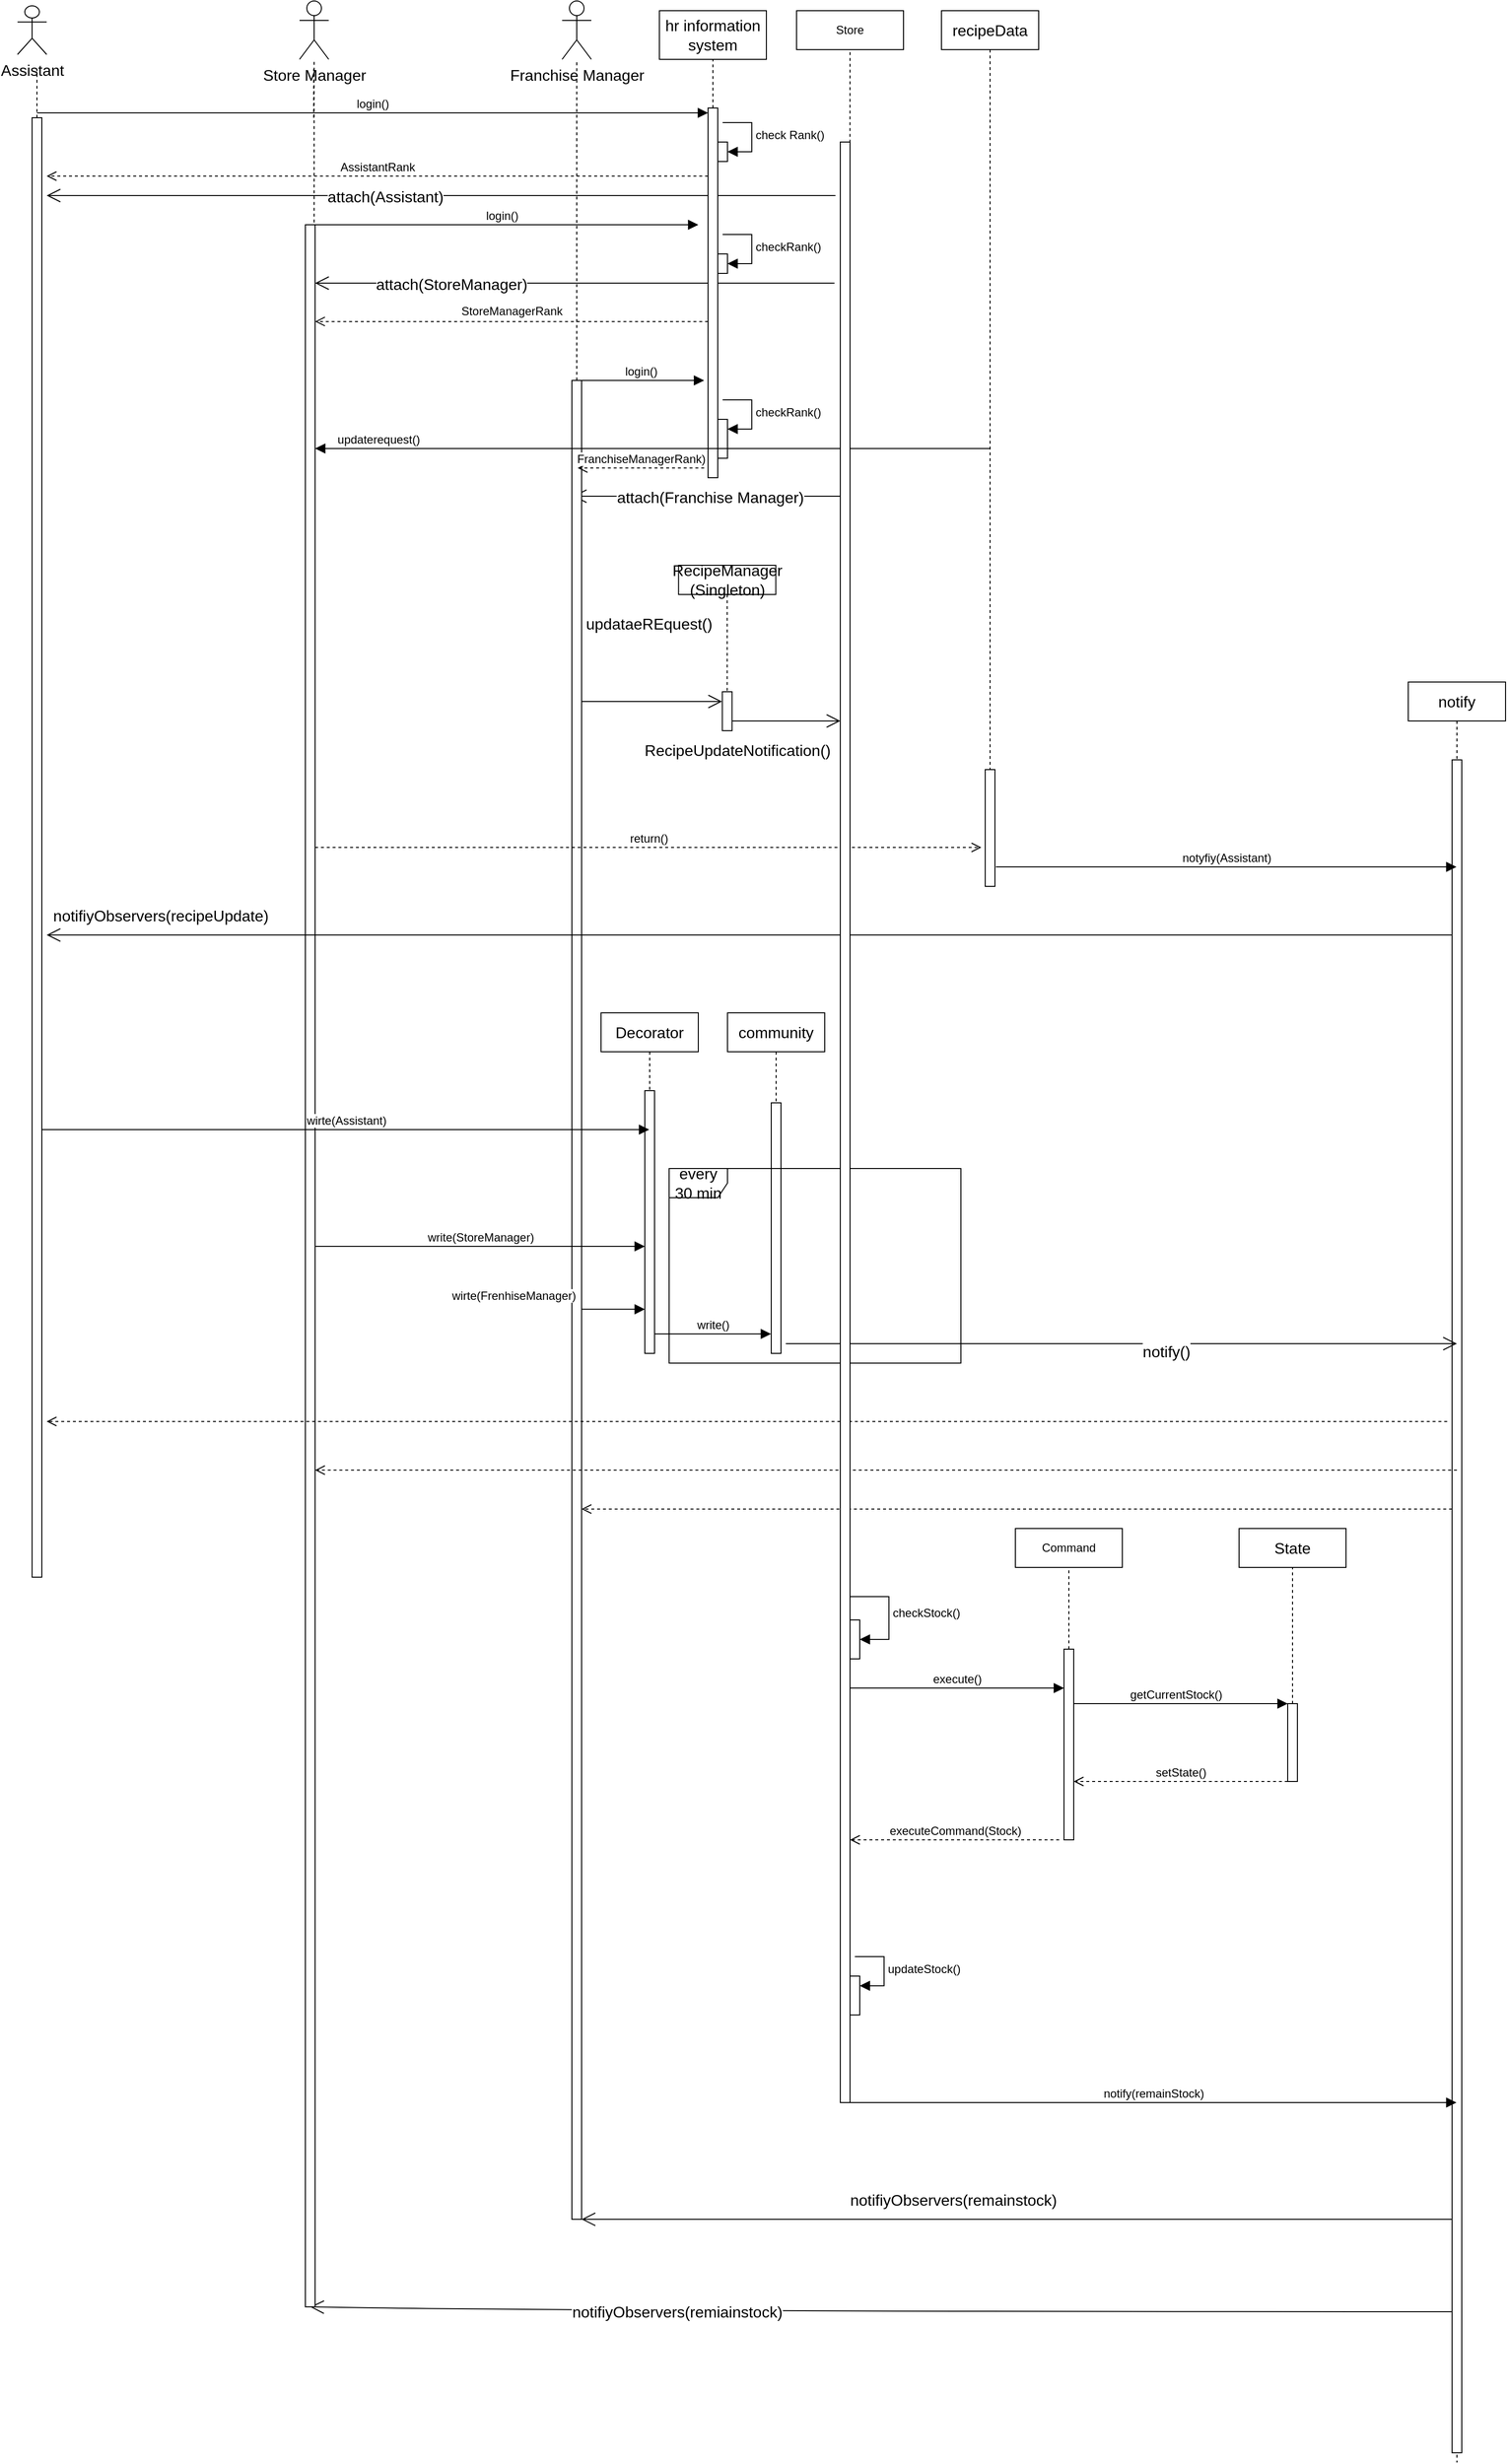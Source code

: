<mxfile version="22.1.7" type="github">
  <diagram name="Page-1" id="2YBvvXClWsGukQMizWep">
    <mxGraphModel dx="2950" dy="1232" grid="1" gridSize="10" guides="1" tooltips="1" connect="1" arrows="1" fold="1" page="1" pageScale="1" pageWidth="850" pageHeight="1100" math="0" shadow="0">
      <root>
        <mxCell id="0" />
        <mxCell id="1" parent="0" />
        <mxCell id="p7WoEbJchlRS9h8bYFal-6" value="" style="endArrow=none;dashed=1;html=1;rounded=0;fontSize=12;startSize=8;endSize=8;curved=1;entryX=0.5;entryY=1;entryDx=0;entryDy=0;" parent="1" edge="1" source="8JMWmsobs42TtY2pyzW2-10">
          <mxGeometry width="50" height="50" relative="1" as="geometry">
            <mxPoint x="-760" y="1330" as="sourcePoint" />
            <mxPoint x="-760" y="110" as="targetPoint" />
          </mxGeometry>
        </mxCell>
        <mxCell id="p7WoEbJchlRS9h8bYFal-7" value="" style="endArrow=none;dashed=1;html=1;rounded=0;fontSize=12;startSize=8;endSize=8;curved=1;entryX=0.5;entryY=1;entryDx=0;entryDy=0;" parent="1" edge="1">
          <mxGeometry width="50" height="50" relative="1" as="geometry">
            <mxPoint x="-475.5" y="160" as="sourcePoint" />
            <mxPoint x="-475.5" y="110" as="targetPoint" />
          </mxGeometry>
        </mxCell>
        <mxCell id="p7WoEbJchlRS9h8bYFal-17" value="" style="endArrow=none;dashed=1;html=1;rounded=0;fontSize=12;startSize=8;endSize=8;curved=1;" parent="1" target="p7WoEbJchlRS9h8bYFal-27" edge="1">
          <mxGeometry width="50" height="50" relative="1" as="geometry">
            <mxPoint x="-475" y="1341.6" as="sourcePoint" />
            <mxPoint x="-475" y="280" as="targetPoint" />
          </mxGeometry>
        </mxCell>
        <mxCell id="p7WoEbJchlRS9h8bYFal-18" value="Assistant" style="shape=umlActor;verticalLabelPosition=bottom;verticalAlign=top;html=1;fontSize=16;" parent="1" vertex="1">
          <mxGeometry x="-780" y="45" width="30" height="50" as="geometry" />
        </mxCell>
        <mxCell id="p7WoEbJchlRS9h8bYFal-27" value="Store Manager" style="shape=umlActor;verticalLabelPosition=bottom;verticalAlign=top;html=1;fontSize=16;" parent="1" vertex="1">
          <mxGeometry x="-490" y="40" width="30" height="60" as="geometry" />
        </mxCell>
        <mxCell id="p7WoEbJchlRS9h8bYFal-36" value="Franchise Manager" style="shape=umlActor;verticalLabelPosition=bottom;verticalAlign=top;html=1;fontSize=16;" parent="1" vertex="1">
          <mxGeometry x="-220" y="40" width="30" height="60" as="geometry" />
        </mxCell>
        <mxCell id="gc6M7kXXbNBJsoaqooto-32" value="" style="endArrow=none;dashed=1;html=1;rounded=0;fontSize=12;startSize=8;endSize=8;curved=1;" parent="1" source="4-8IhBOuxSo1LfB9Gyf2-16" target="p7WoEbJchlRS9h8bYFal-36" edge="1">
          <mxGeometry width="50" height="50" relative="1" as="geometry">
            <mxPoint x="-207.5" y="1320" as="sourcePoint" />
            <mxPoint x="-202.5" y="810" as="targetPoint" />
          </mxGeometry>
        </mxCell>
        <mxCell id="WMcf0pYSPStvVH_ctqiE-1" value="Store" style="html=1;whiteSpace=wrap;" parent="1" vertex="1">
          <mxGeometry x="21" y="50" width="110" height="40" as="geometry" />
        </mxCell>
        <mxCell id="WMcf0pYSPStvVH_ctqiE-8" value="" style="endArrow=none;dashed=1;html=1;rounded=0;entryX=0.5;entryY=1;entryDx=0;entryDy=0;" parent="1" edge="1" target="WMcf0pYSPStvVH_ctqiE-1">
          <mxGeometry width="50" height="50" relative="1" as="geometry">
            <mxPoint x="74.91" y="1379.6" as="sourcePoint" />
            <mxPoint x="74.5" y="320" as="targetPoint" />
          </mxGeometry>
        </mxCell>
        <mxCell id="4-8IhBOuxSo1LfB9Gyf2-3" value="" style="endArrow=open;endFill=1;endSize=12;html=1;rounded=0;fontSize=12;curved=1;" parent="1" edge="1">
          <mxGeometry width="160" relative="1" as="geometry">
            <mxPoint x="60" y="330" as="sourcePoint" />
            <mxPoint x="-474.0" y="330" as="targetPoint" />
          </mxGeometry>
        </mxCell>
        <mxCell id="4-8IhBOuxSo1LfB9Gyf2-4" value="attach(StoreManager)" style="edgeLabel;html=1;align=center;verticalAlign=middle;resizable=0;points=[];fontSize=16;" parent="4-8IhBOuxSo1LfB9Gyf2-3" vertex="1" connectable="0">
          <mxGeometry x="0.226" y="1" relative="1" as="geometry">
            <mxPoint x="-67" as="offset" />
          </mxGeometry>
        </mxCell>
        <mxCell id="4-8IhBOuxSo1LfB9Gyf2-5" value="" style="endArrow=open;endFill=1;endSize=12;html=1;rounded=0;fontSize=12;curved=1;entryX=1;entryY=1;entryDx=0;entryDy=-5;entryPerimeter=0;" parent="1" edge="1" source="8JMWmsobs42TtY2pyzW2-98">
          <mxGeometry width="160" relative="1" as="geometry">
            <mxPoint x="71" y="2415" as="sourcePoint" />
            <mxPoint x="-479" y="2410" as="targetPoint" />
            <Array as="points">
              <mxPoint x="-199" y="2415" />
            </Array>
          </mxGeometry>
        </mxCell>
        <mxCell id="4-8IhBOuxSo1LfB9Gyf2-6" value="notifiyObservers(remiainstock)" style="edgeLabel;html=1;align=center;verticalAlign=middle;resizable=0;points=[];fontSize=16;" parent="4-8IhBOuxSo1LfB9Gyf2-5" vertex="1" connectable="0">
          <mxGeometry x="0.226" y="1" relative="1" as="geometry">
            <mxPoint x="-79" y="-1" as="offset" />
          </mxGeometry>
        </mxCell>
        <mxCell id="4-8IhBOuxSo1LfB9Gyf2-8" value="" style="endArrow=open;endFill=1;endSize=12;html=1;rounded=0;fontSize=12;curved=1;" parent="1" edge="1">
          <mxGeometry width="160" relative="1" as="geometry">
            <mxPoint x="66" y="549" as="sourcePoint" />
            <mxPoint x="-209" y="549" as="targetPoint" />
          </mxGeometry>
        </mxCell>
        <mxCell id="4-8IhBOuxSo1LfB9Gyf2-9" value="attach(Franchise Manager)" style="edgeLabel;html=1;align=center;verticalAlign=middle;resizable=0;points=[];fontSize=16;" parent="4-8IhBOuxSo1LfB9Gyf2-8" vertex="1" connectable="0">
          <mxGeometry x="0.226" y="1" relative="1" as="geometry">
            <mxPoint x="34" as="offset" />
          </mxGeometry>
        </mxCell>
        <mxCell id="4-8IhBOuxSo1LfB9Gyf2-12" value="" style="endArrow=open;endFill=1;endSize=12;html=1;rounded=0;fontSize=12;curved=1;" parent="1" edge="1" source="8JMWmsobs42TtY2pyzW2-98">
          <mxGeometry width="160" relative="1" as="geometry">
            <mxPoint x="70" y="2320" as="sourcePoint" />
            <mxPoint x="-200" y="2320" as="targetPoint" />
          </mxGeometry>
        </mxCell>
        <mxCell id="4-8IhBOuxSo1LfB9Gyf2-13" value="notifiyObservers(remainstock)" style="edgeLabel;html=1;align=center;verticalAlign=middle;resizable=0;points=[];fontSize=16;" parent="4-8IhBOuxSo1LfB9Gyf2-12" vertex="1" connectable="0">
          <mxGeometry x="0.226" y="1" relative="1" as="geometry">
            <mxPoint x="34" y="-21" as="offset" />
          </mxGeometry>
        </mxCell>
        <mxCell id="4-8IhBOuxSo1LfB9Gyf2-15" value="" style="html=1;points=[[0,0,0,0,5],[0,1,0,0,-5],[1,0,0,0,5],[1,1,0,0,-5]];perimeter=orthogonalPerimeter;outlineConnect=0;targetShapes=umlLifeline;portConstraint=eastwest;newEdgeStyle={&quot;curved&quot;:0,&quot;rounded&quot;:0};fontSize=16;" parent="1" vertex="1">
          <mxGeometry x="-484" y="270" width="10" height="2140" as="geometry" />
        </mxCell>
        <mxCell id="4-8IhBOuxSo1LfB9Gyf2-17" value="" style="endArrow=none;dashed=1;html=1;rounded=0;fontSize=12;startSize=8;endSize=8;curved=1;" parent="1" edge="1">
          <mxGeometry width="50" height="50" relative="1" as="geometry">
            <mxPoint x="-201.5" y="1760" as="sourcePoint" />
            <mxPoint x="-201.5" y="1650" as="targetPoint" />
          </mxGeometry>
        </mxCell>
        <mxCell id="4-8IhBOuxSo1LfB9Gyf2-16" value="" style="html=1;points=[[0,0,0,0,5],[0,1,0,0,-5],[1,0,0,0,5],[1,1,0,0,-5]];perimeter=orthogonalPerimeter;outlineConnect=0;targetShapes=umlLifeline;portConstraint=eastwest;newEdgeStyle={&quot;curved&quot;:0,&quot;rounded&quot;:0};fontSize=16;" parent="1" vertex="1">
          <mxGeometry x="-210" y="430" width="10" height="1890" as="geometry" />
        </mxCell>
        <mxCell id="4-8IhBOuxSo1LfB9Gyf2-26" value="" style="html=1;points=[[0,0,0,0,5],[0,1,0,0,-5],[1,0,0,0,5],[1,1,0,0,-5]];perimeter=orthogonalPerimeter;outlineConnect=0;targetShapes=umlLifeline;portConstraint=eastwest;newEdgeStyle={&quot;curved&quot;:0,&quot;rounded&quot;:0};fontSize=16;" parent="1" vertex="1">
          <mxGeometry x="76" y="2070" width="10" height="40" as="geometry" />
        </mxCell>
        <mxCell id="4-8IhBOuxSo1LfB9Gyf2-27" value="updateStock()" style="html=1;align=left;spacingLeft=2;endArrow=block;rounded=0;edgeStyle=orthogonalEdgeStyle;curved=0;rounded=0;fontSize=12;startSize=8;endSize=8;" parent="1" target="4-8IhBOuxSo1LfB9Gyf2-26" edge="1">
          <mxGeometry relative="1" as="geometry">
            <mxPoint x="81" y="2050" as="sourcePoint" />
            <Array as="points">
              <mxPoint x="111" y="2080" />
            </Array>
          </mxGeometry>
        </mxCell>
        <mxCell id="4-8IhBOuxSo1LfB9Gyf2-28" value="execute()" style="html=1;verticalAlign=bottom;endArrow=block;curved=0;rounded=0;fontSize=12;startSize=8;endSize=8;" parent="1" edge="1">
          <mxGeometry width="80" relative="1" as="geometry">
            <mxPoint x="76" y="1774" as="sourcePoint" />
            <mxPoint x="296" y="1774" as="targetPoint" />
          </mxGeometry>
        </mxCell>
        <mxCell id="4-8IhBOuxSo1LfB9Gyf2-31" value="executeCommand(Stock)" style="html=1;verticalAlign=bottom;endArrow=open;dashed=1;endSize=8;curved=0;rounded=0;fontSize=12;" parent="1" edge="1">
          <mxGeometry relative="1" as="geometry">
            <mxPoint x="291" y="1930" as="sourcePoint" />
            <mxPoint x="76" y="1930" as="targetPoint" />
          </mxGeometry>
        </mxCell>
        <mxCell id="4-8IhBOuxSo1LfB9Gyf2-38" value="getCurrentStock()" style="html=1;verticalAlign=bottom;endArrow=block;curved=0;rounded=0;fontSize=12;startSize=8;endSize=8;" parent="1" edge="1">
          <mxGeometry width="80" relative="1" as="geometry">
            <mxPoint x="296" y="1790" as="sourcePoint" />
            <mxPoint x="526" y="1790" as="targetPoint" />
            <mxPoint as="offset" />
          </mxGeometry>
        </mxCell>
        <mxCell id="4-8IhBOuxSo1LfB9Gyf2-40" value="" style="endArrow=none;dashed=1;html=1;rounded=0;entryX=0.569;entryY=1.008;entryDx=0;entryDy=0;entryPerimeter=0;" parent="1" target="4-8IhBOuxSo1LfB9Gyf2-39" edge="1">
          <mxGeometry width="50" height="50" relative="1" as="geometry">
            <mxPoint x="302" y="1932" as="sourcePoint" />
            <mxPoint x="310.5" y="1125" as="targetPoint" />
          </mxGeometry>
        </mxCell>
        <mxCell id="4-8IhBOuxSo1LfB9Gyf2-39" value="" style="html=1;points=[[0,0,0,0,5],[0,1,0,0,-5],[1,0,0,0,5],[1,1,0,0,-5]];perimeter=orthogonalPerimeter;outlineConnect=0;targetShapes=umlLifeline;portConstraint=eastwest;newEdgeStyle={&quot;curved&quot;:0,&quot;rounded&quot;:0};fontSize=16;" parent="1" vertex="1">
          <mxGeometry x="296" y="1734" width="10" height="196" as="geometry" />
        </mxCell>
        <mxCell id="4-8IhBOuxSo1LfB9Gyf2-42" value="" style="html=1;points=[[0,0,0,0,5],[0,1,0,0,-5],[1,0,0,0,5],[1,1,0,0,-5]];perimeter=orthogonalPerimeter;outlineConnect=0;targetShapes=umlLifeline;portConstraint=eastwest;newEdgeStyle={&quot;curved&quot;:0,&quot;rounded&quot;:0};fontSize=16;" parent="1" vertex="1">
          <mxGeometry x="526" y="1790" width="10" height="80" as="geometry" />
        </mxCell>
        <mxCell id="4-8IhBOuxSo1LfB9Gyf2-47" value="setState()" style="html=1;verticalAlign=bottom;endArrow=open;dashed=1;endSize=8;curved=0;rounded=0;fontSize=12;" parent="1" source="4-8IhBOuxSo1LfB9Gyf2-42" edge="1">
          <mxGeometry relative="1" as="geometry">
            <mxPoint x="386" y="1870" as="sourcePoint" />
            <mxPoint x="306" y="1870" as="targetPoint" />
          </mxGeometry>
        </mxCell>
        <mxCell id="8JMWmsobs42TtY2pyzW2-4" value="" style="endArrow=open;endFill=1;endSize=12;html=1;rounded=0;fontSize=12;curved=1;" edge="1" parent="1">
          <mxGeometry width="160" relative="1" as="geometry">
            <mxPoint x="61" y="240" as="sourcePoint" />
            <mxPoint x="-750" y="240" as="targetPoint" />
          </mxGeometry>
        </mxCell>
        <mxCell id="8JMWmsobs42TtY2pyzW2-5" value="attach(Assistant)" style="edgeLabel;html=1;align=center;verticalAlign=middle;resizable=0;points=[];fontSize=16;" vertex="1" connectable="0" parent="8JMWmsobs42TtY2pyzW2-4">
          <mxGeometry x="0.226" y="1" relative="1" as="geometry">
            <mxPoint x="34" as="offset" />
          </mxGeometry>
        </mxCell>
        <mxCell id="8JMWmsobs42TtY2pyzW2-9" value="" style="endArrow=none;dashed=1;html=1;rounded=0;fontSize=12;startSize=8;endSize=8;curved=1;" edge="1" parent="1" target="8JMWmsobs42TtY2pyzW2-10">
          <mxGeometry width="50" height="50" relative="1" as="geometry">
            <mxPoint x="-764" y="1544" as="sourcePoint" />
            <mxPoint x="-760" y="1270" as="targetPoint" />
            <Array as="points">
              <mxPoint x="-760" y="1380" />
            </Array>
          </mxGeometry>
        </mxCell>
        <mxCell id="8JMWmsobs42TtY2pyzW2-10" value="" style="html=1;points=[[0,0,0,0,5],[0,1,0,0,-5],[1,0,0,0,5],[1,1,0,0,-5]];perimeter=orthogonalPerimeter;outlineConnect=0;targetShapes=umlLifeline;portConstraint=eastwest;newEdgeStyle={&quot;curved&quot;:0,&quot;rounded&quot;:0};fontSize=16;" vertex="1" parent="1">
          <mxGeometry x="-765" y="160" width="10" height="1500" as="geometry" />
        </mxCell>
        <mxCell id="8JMWmsobs42TtY2pyzW2-11" value="" style="html=1;points=[[0,0,0,0,5],[0,1,0,0,-5],[1,0,0,0,5],[1,1,0,0,-5]];perimeter=orthogonalPerimeter;outlineConnect=0;targetShapes=umlLifeline;portConstraint=eastwest;newEdgeStyle={&quot;curved&quot;:0,&quot;rounded&quot;:0};fontSize=16;" vertex="1" parent="1">
          <mxGeometry x="76" y="1704" width="10" height="40" as="geometry" />
        </mxCell>
        <mxCell id="8JMWmsobs42TtY2pyzW2-12" value="checkStock()" style="html=1;align=left;spacingLeft=2;endArrow=block;rounded=0;edgeStyle=orthogonalEdgeStyle;curved=0;rounded=0;fontSize=12;startSize=8;endSize=8;" edge="1" target="8JMWmsobs42TtY2pyzW2-11" parent="1">
          <mxGeometry relative="1" as="geometry">
            <mxPoint x="76" y="1680" as="sourcePoint" />
            <Array as="points">
              <mxPoint x="116" y="1680" />
              <mxPoint x="116" y="1724" />
            </Array>
          </mxGeometry>
        </mxCell>
        <mxCell id="8JMWmsobs42TtY2pyzW2-13" value="hr information system" style="html=1;whiteSpace=wrap;fontSize=16;" vertex="1" parent="1">
          <mxGeometry x="-120" y="50" width="110" height="50" as="geometry" />
        </mxCell>
        <mxCell id="8JMWmsobs42TtY2pyzW2-14" value="" style="endArrow=none;dashed=1;html=1;rounded=0;fontSize=12;startSize=8;endSize=8;curved=1;entryX=0.5;entryY=1;entryDx=0;entryDy=0;" edge="1" parent="1" source="8JMWmsobs42TtY2pyzW2-16" target="8JMWmsobs42TtY2pyzW2-13">
          <mxGeometry width="50" height="50" relative="1" as="geometry">
            <mxPoint x="-65" y="450" as="sourcePoint" />
            <mxPoint x="-400" y="110" as="targetPoint" />
          </mxGeometry>
        </mxCell>
        <mxCell id="8JMWmsobs42TtY2pyzW2-17" value="" style="endArrow=none;dashed=1;html=1;rounded=0;fontSize=12;startSize=8;endSize=8;curved=1;entryX=0.5;entryY=1;entryDx=0;entryDy=0;" edge="1" parent="1" target="8JMWmsobs42TtY2pyzW2-16">
          <mxGeometry width="50" height="50" relative="1" as="geometry">
            <mxPoint x="-65" y="450" as="sourcePoint" />
            <mxPoint x="-65" y="100" as="targetPoint" />
          </mxGeometry>
        </mxCell>
        <mxCell id="8JMWmsobs42TtY2pyzW2-16" value="" style="html=1;points=[[0,0,0,0,5],[0,1,0,0,-5],[1,0,0,0,5],[1,1,0,0,-5]];perimeter=orthogonalPerimeter;outlineConnect=0;targetShapes=umlLifeline;portConstraint=eastwest;newEdgeStyle={&quot;curved&quot;:0,&quot;rounded&quot;:0};fontSize=16;" vertex="1" parent="1">
          <mxGeometry x="-70" y="150" width="10" height="380" as="geometry" />
        </mxCell>
        <mxCell id="8JMWmsobs42TtY2pyzW2-24" value="login()" style="html=1;verticalAlign=bottom;endArrow=block;curved=0;rounded=0;fontSize=12;startSize=8;endSize=8;entryX=0;entryY=0;entryDx=0;entryDy=5;entryPerimeter=0;" edge="1" parent="1" target="8JMWmsobs42TtY2pyzW2-16">
          <mxGeometry width="80" relative="1" as="geometry">
            <mxPoint x="-760" y="155" as="sourcePoint" />
            <mxPoint x="-684" y="150" as="targetPoint" />
          </mxGeometry>
        </mxCell>
        <mxCell id="8JMWmsobs42TtY2pyzW2-25" value="login()" style="html=1;verticalAlign=bottom;endArrow=block;curved=0;rounded=0;fontSize=12;startSize=8;endSize=8;" edge="1" parent="1">
          <mxGeometry width="80" relative="1" as="geometry">
            <mxPoint x="-484" y="270" as="sourcePoint" />
            <mxPoint x="-80" y="270" as="targetPoint" />
          </mxGeometry>
        </mxCell>
        <mxCell id="8JMWmsobs42TtY2pyzW2-26" value="login()" style="html=1;verticalAlign=bottom;endArrow=block;curved=0;rounded=0;fontSize=12;startSize=8;endSize=8;" edge="1" parent="1">
          <mxGeometry width="80" relative="1" as="geometry">
            <mxPoint x="-204" y="430" as="sourcePoint" />
            <mxPoint x="-74" y="430" as="targetPoint" />
          </mxGeometry>
        </mxCell>
        <mxCell id="8JMWmsobs42TtY2pyzW2-27" value="AssistantRank" style="html=1;verticalAlign=bottom;endArrow=open;dashed=1;endSize=8;curved=0;rounded=0;fontSize=12;" edge="1" parent="1" source="8JMWmsobs42TtY2pyzW2-16">
          <mxGeometry relative="1" as="geometry">
            <mxPoint x="-170" y="210" as="sourcePoint" />
            <mxPoint x="-750" y="220" as="targetPoint" />
            <mxPoint as="offset" />
          </mxGeometry>
        </mxCell>
        <mxCell id="8JMWmsobs42TtY2pyzW2-30" value="StoreManagerRank&lt;span style=&quot;color: rgb(255, 255, 255); font-family: &amp;quot;Söhne Mono&amp;quot;, Monaco, &amp;quot;Andale Mono&amp;quot;, &amp;quot;Ubuntu Mono&amp;quot;, monospace; font-size: 14px; text-align: left; background-color: rgb(0, 0, 0);&quot;&gt; &lt;/span&gt;" style="html=1;verticalAlign=bottom;endArrow=open;dashed=1;endSize=8;curved=0;rounded=0;fontSize=12;" edge="1" parent="1">
          <mxGeometry relative="1" as="geometry">
            <mxPoint x="-70" y="369.47" as="sourcePoint" />
            <mxPoint x="-474" y="369.47" as="targetPoint" />
            <Array as="points">
              <mxPoint x="-140" y="369.47" />
            </Array>
          </mxGeometry>
        </mxCell>
        <mxCell id="8JMWmsobs42TtY2pyzW2-31" value="" style="html=1;points=[[0,0,0,0,5],[0,1,0,0,-5],[1,0,0,0,5],[1,1,0,0,-5]];perimeter=orthogonalPerimeter;outlineConnect=0;targetShapes=umlLifeline;portConstraint=eastwest;newEdgeStyle={&quot;curved&quot;:0,&quot;rounded&quot;:0};fontSize=16;" vertex="1" parent="1">
          <mxGeometry x="-60" y="185" width="10" height="20" as="geometry" />
        </mxCell>
        <mxCell id="8JMWmsobs42TtY2pyzW2-32" value="check Rank()" style="html=1;align=left;spacingLeft=2;endArrow=block;rounded=0;edgeStyle=orthogonalEdgeStyle;curved=0;rounded=0;fontSize=12;startSize=8;endSize=8;" edge="1" target="8JMWmsobs42TtY2pyzW2-31" parent="1">
          <mxGeometry relative="1" as="geometry">
            <mxPoint x="-55" y="165" as="sourcePoint" />
            <Array as="points">
              <mxPoint x="-25" y="195" />
            </Array>
            <mxPoint as="offset" />
          </mxGeometry>
        </mxCell>
        <mxCell id="8JMWmsobs42TtY2pyzW2-39" value="" style="html=1;points=[[0,0,0,0,5],[0,1,0,0,-5],[1,0,0,0,5],[1,1,0,0,-5]];perimeter=orthogonalPerimeter;outlineConnect=0;targetShapes=umlLifeline;portConstraint=eastwest;newEdgeStyle={&quot;curved&quot;:0,&quot;rounded&quot;:0};fontSize=16;" vertex="1" parent="1">
          <mxGeometry x="-60" y="300" width="10" height="20" as="geometry" />
        </mxCell>
        <mxCell id="8JMWmsobs42TtY2pyzW2-40" value="checkRank()" style="html=1;align=left;spacingLeft=2;endArrow=block;rounded=0;edgeStyle=orthogonalEdgeStyle;curved=0;rounded=0;fontSize=12;startSize=8;endSize=8;" edge="1" parent="1" target="8JMWmsobs42TtY2pyzW2-39">
          <mxGeometry relative="1" as="geometry">
            <mxPoint x="-55" y="280" as="sourcePoint" />
            <Array as="points">
              <mxPoint x="-25" y="310" />
            </Array>
            <mxPoint as="offset" />
          </mxGeometry>
        </mxCell>
        <mxCell id="8JMWmsobs42TtY2pyzW2-44" value="FranchiseManagerRank)" style="html=1;verticalAlign=bottom;endArrow=open;dashed=1;endSize=8;curved=0;rounded=0;fontSize=12;exitX=0;exitY=0.621;exitDx=0;exitDy=0;exitPerimeter=0;" edge="1" parent="1">
          <mxGeometry relative="1" as="geometry">
            <mxPoint x="-74" y="520" as="sourcePoint" />
            <mxPoint x="-204" y="520" as="targetPoint" />
          </mxGeometry>
        </mxCell>
        <mxCell id="8JMWmsobs42TtY2pyzW2-52" value="" style="html=1;points=[[0,0,0,0,5],[0,1,0,0,-5],[1,0,0,0,5],[1,1,0,0,-5]];perimeter=orthogonalPerimeter;outlineConnect=0;targetShapes=umlLifeline;portConstraint=eastwest;newEdgeStyle={&quot;curved&quot;:0,&quot;rounded&quot;:0};fontSize=16;" vertex="1" parent="1">
          <mxGeometry x="-60" y="470" width="10" height="40" as="geometry" />
        </mxCell>
        <mxCell id="8JMWmsobs42TtY2pyzW2-53" value="checkRank()" style="html=1;align=left;spacingLeft=2;endArrow=block;rounded=0;edgeStyle=orthogonalEdgeStyle;curved=0;rounded=0;fontSize=12;startSize=8;endSize=8;" edge="1" target="8JMWmsobs42TtY2pyzW2-52" parent="1">
          <mxGeometry relative="1" as="geometry">
            <mxPoint x="-55" y="450" as="sourcePoint" />
            <Array as="points">
              <mxPoint x="-25" y="480" />
            </Array>
          </mxGeometry>
        </mxCell>
        <mxCell id="8JMWmsobs42TtY2pyzW2-57" style="edgeStyle=none;curved=1;rounded=0;orthogonalLoop=1;jettySize=auto;html=1;exitX=0.5;exitY=0;exitDx=0;exitDy=0;fontSize=12;startSize=8;endSize=8;" edge="1" parent="1" source="WMcf0pYSPStvVH_ctqiE-1" target="WMcf0pYSPStvVH_ctqiE-1">
          <mxGeometry relative="1" as="geometry" />
        </mxCell>
        <mxCell id="8JMWmsobs42TtY2pyzW2-58" style="edgeStyle=none;curved=1;rounded=0;orthogonalLoop=1;jettySize=auto;html=1;exitX=0.75;exitY=1;exitDx=0;exitDy=0;fontSize=12;startSize=8;endSize=8;" edge="1" parent="1" source="WMcf0pYSPStvVH_ctqiE-1" target="WMcf0pYSPStvVH_ctqiE-1">
          <mxGeometry relative="1" as="geometry" />
        </mxCell>
        <mxCell id="8JMWmsobs42TtY2pyzW2-62" value="RecipeManager&lt;br&gt;(Singleton)" style="shape=umlLifeline;perimeter=lifelinePerimeter;whiteSpace=wrap;html=1;container=1;dropTarget=0;collapsible=0;recursiveResize=0;outlineConnect=0;portConstraint=eastwest;newEdgeStyle={&quot;curved&quot;:0,&quot;rounded&quot;:0};fontSize=16;size=30;" vertex="1" parent="1">
          <mxGeometry x="-100.3" y="620" width="100" height="170" as="geometry" />
        </mxCell>
        <mxCell id="8JMWmsobs42TtY2pyzW2-75" value="" style="html=1;points=[[0,0,0,0,5],[0,1,0,0,-5],[1,0,0,0,5],[1,1,0,0,-5]];perimeter=orthogonalPerimeter;outlineConnect=0;targetShapes=umlLifeline;portConstraint=eastwest;newEdgeStyle={&quot;curved&quot;:0,&quot;rounded&quot;:0};fontSize=16;" vertex="1" parent="8JMWmsobs42TtY2pyzW2-62">
          <mxGeometry x="45" y="130" width="10" height="40" as="geometry" />
        </mxCell>
        <mxCell id="8JMWmsobs42TtY2pyzW2-63" value="" style="endArrow=open;endFill=1;endSize=12;html=1;rounded=0;fontSize=12;curved=1;" edge="1" parent="1">
          <mxGeometry width="160" relative="1" as="geometry">
            <mxPoint x="-200" y="760" as="sourcePoint" />
            <mxPoint x="-55.6" y="760.0" as="targetPoint" />
            <Array as="points">
              <mxPoint x="-80" y="760" />
            </Array>
          </mxGeometry>
        </mxCell>
        <mxCell id="8JMWmsobs42TtY2pyzW2-65" value="updataeREquest()" style="edgeLabel;html=1;align=center;verticalAlign=middle;resizable=0;points=[];fontSize=16;" vertex="1" connectable="0" parent="8JMWmsobs42TtY2pyzW2-63">
          <mxGeometry x="-0.046" y="3" relative="1" as="geometry">
            <mxPoint y="-77" as="offset" />
          </mxGeometry>
        </mxCell>
        <mxCell id="8JMWmsobs42TtY2pyzW2-68" value="" style="endArrow=open;endFill=1;endSize=12;html=1;rounded=0;fontSize=12;curved=1;" edge="1" parent="1">
          <mxGeometry width="160" relative="1" as="geometry">
            <mxPoint x="-45.3" y="780" as="sourcePoint" />
            <mxPoint x="66" y="780" as="targetPoint" />
            <Array as="points">
              <mxPoint x="20" y="780" />
            </Array>
          </mxGeometry>
        </mxCell>
        <mxCell id="8JMWmsobs42TtY2pyzW2-70" value="RecipeUpdateNotification()" style="edgeLabel;html=1;align=center;verticalAlign=middle;resizable=0;points=[];fontSize=16;" vertex="1" connectable="0" parent="8JMWmsobs42TtY2pyzW2-68">
          <mxGeometry x="0.087" y="-3" relative="1" as="geometry">
            <mxPoint x="-55" y="27" as="offset" />
          </mxGeometry>
        </mxCell>
        <mxCell id="8JMWmsobs42TtY2pyzW2-81" value="" style="endArrow=open;endFill=1;endSize=12;html=1;rounded=0;fontSize=12;curved=1;" edge="1" parent="1" source="8JMWmsobs42TtY2pyzW2-98">
          <mxGeometry width="160" relative="1" as="geometry">
            <mxPoint x="210" y="1000" as="sourcePoint" />
            <mxPoint x="-750" y="1000" as="targetPoint" />
          </mxGeometry>
        </mxCell>
        <mxCell id="8JMWmsobs42TtY2pyzW2-82" value="notifiyObservers(recipeUpdate)" style="edgeLabel;html=1;align=center;verticalAlign=middle;resizable=0;points=[];fontSize=16;" vertex="1" connectable="0" parent="8JMWmsobs42TtY2pyzW2-81">
          <mxGeometry x="0.226" y="1" relative="1" as="geometry">
            <mxPoint x="-444" y="-21" as="offset" />
          </mxGeometry>
        </mxCell>
        <mxCell id="8JMWmsobs42TtY2pyzW2-89" value="updaterequest()" style="html=1;verticalAlign=bottom;endArrow=block;curved=0;rounded=0;fontSize=12;startSize=8;endSize=8;" edge="1" parent="1" source="8JMWmsobs42TtY2pyzW2-56" target="4-8IhBOuxSo1LfB9Gyf2-15">
          <mxGeometry x="0.814" width="80" relative="1" as="geometry">
            <mxPoint x="751.684" y="880" as="sourcePoint" />
            <mxPoint x="420" y="880" as="targetPoint" />
            <mxPoint as="offset" />
          </mxGeometry>
        </mxCell>
        <mxCell id="8JMWmsobs42TtY2pyzW2-90" value="return()" style="html=1;verticalAlign=bottom;endArrow=open;dashed=1;endSize=8;curved=0;rounded=0;fontSize=12;" edge="1" parent="1">
          <mxGeometry relative="1" as="geometry">
            <mxPoint x="-474" y="910" as="sourcePoint" />
            <mxPoint x="211" y="910.0" as="targetPoint" />
            <Array as="points">
              <mxPoint x="-424" y="910" />
            </Array>
          </mxGeometry>
        </mxCell>
        <mxCell id="8JMWmsobs42TtY2pyzW2-91" value="" style="endArrow=none;dashed=1;html=1;rounded=0;" edge="1" parent="1" source="4-8IhBOuxSo1LfB9Gyf2-39">
          <mxGeometry width="50" height="50" relative="1" as="geometry">
            <mxPoint x="305" y="1734" as="sourcePoint" />
            <mxPoint x="301" y="1640" as="targetPoint" />
          </mxGeometry>
        </mxCell>
        <mxCell id="WMcf0pYSPStvVH_ctqiE-2" value="Command" style="html=1;whiteSpace=wrap;" parent="1" vertex="1">
          <mxGeometry x="246" y="1610" width="110" height="40" as="geometry" />
        </mxCell>
        <mxCell id="8JMWmsobs42TtY2pyzW2-92" value="" style="endArrow=none;dashed=1;html=1;rounded=0;fontSize=12;startSize=8;endSize=8;curved=1;entryX=0.5;entryY=1;entryDx=0;entryDy=0;" edge="1" parent="1" source="4-8IhBOuxSo1LfB9Gyf2-42" target="4-8IhBOuxSo1LfB9Gyf2-34">
          <mxGeometry width="50" height="50" relative="1" as="geometry">
            <mxPoint x="535" y="1790" as="sourcePoint" />
            <mxPoint x="534.5" y="95" as="targetPoint" />
          </mxGeometry>
        </mxCell>
        <mxCell id="4-8IhBOuxSo1LfB9Gyf2-34" value="State" style="html=1;whiteSpace=wrap;fontSize=16;" parent="1" vertex="1">
          <mxGeometry x="476" y="1610" width="110" height="40" as="geometry" />
        </mxCell>
        <mxCell id="8JMWmsobs42TtY2pyzW2-56" value="recipeData" style="shape=umlLifeline;perimeter=lifelinePerimeter;whiteSpace=wrap;html=1;container=1;dropTarget=0;collapsible=0;recursiveResize=0;outlineConnect=0;portConstraint=eastwest;newEdgeStyle={&quot;curved&quot;:0,&quot;rounded&quot;:0};fontSize=16;" vertex="1" parent="1">
          <mxGeometry x="170" y="50" width="100" height="900" as="geometry" />
        </mxCell>
        <mxCell id="8JMWmsobs42TtY2pyzW2-83" value="" style="html=1;points=[[0,0,0,0,5],[0,1,0,0,-5],[1,0,0,0,5],[1,1,0,0,-5]];perimeter=orthogonalPerimeter;outlineConnect=0;targetShapes=umlLifeline;portConstraint=eastwest;newEdgeStyle={&quot;curved&quot;:0,&quot;rounded&quot;:0};fontSize=16;" vertex="1" parent="8JMWmsobs42TtY2pyzW2-56">
          <mxGeometry x="45" y="780" width="10" height="120" as="geometry" />
        </mxCell>
        <mxCell id="8JMWmsobs42TtY2pyzW2-97" value="community" style="shape=umlLifeline;perimeter=lifelinePerimeter;whiteSpace=wrap;html=1;container=1;dropTarget=0;collapsible=0;recursiveResize=0;outlineConnect=0;portConstraint=eastwest;newEdgeStyle={&quot;curved&quot;:0,&quot;rounded&quot;:0};fontSize=16;" vertex="1" parent="1">
          <mxGeometry x="-50" y="1080" width="100" height="350" as="geometry" />
        </mxCell>
        <mxCell id="8JMWmsobs42TtY2pyzW2-106" value="" style="html=1;points=[[0,0,0,0,5],[0,1,0,0,-5],[1,0,0,0,5],[1,1,0,0,-5]];perimeter=orthogonalPerimeter;outlineConnect=0;targetShapes=umlLifeline;portConstraint=eastwest;newEdgeStyle={&quot;curved&quot;:0,&quot;rounded&quot;:0};fontSize=16;" vertex="1" parent="8JMWmsobs42TtY2pyzW2-97">
          <mxGeometry x="45" y="92.5" width="10" height="257.5" as="geometry" />
        </mxCell>
        <mxCell id="8JMWmsobs42TtY2pyzW2-98" value="notify" style="shape=umlLifeline;perimeter=lifelinePerimeter;whiteSpace=wrap;html=1;container=1;dropTarget=0;collapsible=0;recursiveResize=0;outlineConnect=0;portConstraint=eastwest;newEdgeStyle={&quot;curved&quot;:0,&quot;rounded&quot;:0};fontSize=16;" vertex="1" parent="1">
          <mxGeometry x="650" y="740" width="100" height="1830" as="geometry" />
        </mxCell>
        <mxCell id="8JMWmsobs42TtY2pyzW2-99" value="" style="html=1;points=[[0,0,0,0,5],[0,1,0,0,-5],[1,0,0,0,5],[1,1,0,0,-5]];perimeter=orthogonalPerimeter;outlineConnect=0;targetShapes=umlLifeline;portConstraint=eastwest;newEdgeStyle={&quot;curved&quot;:0,&quot;rounded&quot;:0};fontSize=16;" vertex="1" parent="8JMWmsobs42TtY2pyzW2-98">
          <mxGeometry x="45" y="80" width="10" height="1740" as="geometry" />
        </mxCell>
        <mxCell id="8JMWmsobs42TtY2pyzW2-100" value="notyfiy(Assistant)" style="html=1;verticalAlign=bottom;endArrow=block;curved=0;rounded=0;fontSize=12;startSize=8;endSize=8;" edge="1" parent="1" target="8JMWmsobs42TtY2pyzW2-98">
          <mxGeometry width="80" relative="1" as="geometry">
            <mxPoint x="226" y="930" as="sourcePoint" />
            <mxPoint x="306" y="930" as="targetPoint" />
          </mxGeometry>
        </mxCell>
        <mxCell id="8JMWmsobs42TtY2pyzW2-103" value="notify(remainStock)" style="html=1;verticalAlign=bottom;endArrow=block;curved=0;rounded=0;fontSize=12;startSize=8;endSize=8;" edge="1" parent="1" source="4-8IhBOuxSo1LfB9Gyf2-14" target="8JMWmsobs42TtY2pyzW2-98">
          <mxGeometry width="80" relative="1" as="geometry">
            <mxPoint x="76" y="2200" as="sourcePoint" />
            <mxPoint x="156" y="2200" as="targetPoint" />
            <Array as="points">
              <mxPoint x="126" y="2200" />
            </Array>
          </mxGeometry>
        </mxCell>
        <mxCell id="8JMWmsobs42TtY2pyzW2-104" value="Decorator" style="shape=umlLifeline;perimeter=lifelinePerimeter;whiteSpace=wrap;html=1;container=1;dropTarget=0;collapsible=0;recursiveResize=0;outlineConnect=0;portConstraint=eastwest;newEdgeStyle={&quot;curved&quot;:0,&quot;rounded&quot;:0};fontSize=16;" vertex="1" parent="1">
          <mxGeometry x="-180" y="1080" width="100" height="350" as="geometry" />
        </mxCell>
        <mxCell id="8JMWmsobs42TtY2pyzW2-105" value="" style="html=1;points=[[0,0,0,0,5],[0,1,0,0,-5],[1,0,0,0,5],[1,1,0,0,-5]];perimeter=orthogonalPerimeter;outlineConnect=0;targetShapes=umlLifeline;portConstraint=eastwest;newEdgeStyle={&quot;curved&quot;:0,&quot;rounded&quot;:0};fontSize=16;" vertex="1" parent="8JMWmsobs42TtY2pyzW2-104">
          <mxGeometry x="45" y="80" width="10" height="270" as="geometry" />
        </mxCell>
        <mxCell id="8JMWmsobs42TtY2pyzW2-107" value="wirte(Assistant)" style="html=1;verticalAlign=bottom;endArrow=block;curved=0;rounded=0;fontSize=12;startSize=8;endSize=8;" edge="1" parent="1" target="8JMWmsobs42TtY2pyzW2-104">
          <mxGeometry width="80" relative="1" as="geometry">
            <mxPoint x="-755" y="1200" as="sourcePoint" />
            <mxPoint x="-675" y="1200" as="targetPoint" />
          </mxGeometry>
        </mxCell>
        <mxCell id="8JMWmsobs42TtY2pyzW2-108" value="write(StoreManager)" style="html=1;verticalAlign=bottom;endArrow=block;curved=0;rounded=0;fontSize=12;startSize=8;endSize=8;" edge="1" parent="1" target="8JMWmsobs42TtY2pyzW2-105">
          <mxGeometry width="80" relative="1" as="geometry">
            <mxPoint x="-474" y="1320.0" as="sourcePoint" />
            <mxPoint x="-140" y="1320" as="targetPoint" />
          </mxGeometry>
        </mxCell>
        <mxCell id="8JMWmsobs42TtY2pyzW2-109" value="wirte(FrenhiseManager)" style="html=1;verticalAlign=bottom;endArrow=block;curved=0;rounded=0;fontSize=12;startSize=8;endSize=8;" edge="1" parent="1" source="4-8IhBOuxSo1LfB9Gyf2-16">
          <mxGeometry x="-1" y="70" width="80" relative="1" as="geometry">
            <mxPoint x="-474" y="1384.63" as="sourcePoint" />
            <mxPoint x="-135" y="1384.63" as="targetPoint" />
            <mxPoint x="-70" y="65" as="offset" />
          </mxGeometry>
        </mxCell>
        <mxCell id="8JMWmsobs42TtY2pyzW2-111" value="write()" style="html=1;verticalAlign=bottom;endArrow=block;curved=0;rounded=0;fontSize=12;startSize=8;endSize=8;" edge="1" parent="1">
          <mxGeometry width="80" relative="1" as="geometry">
            <mxPoint x="-124.75" y="1410" as="sourcePoint" />
            <mxPoint x="-5.25" y="1410" as="targetPoint" />
          </mxGeometry>
        </mxCell>
        <mxCell id="8JMWmsobs42TtY2pyzW2-112" value="every 30 min" style="shape=umlFrame;whiteSpace=wrap;html=1;pointerEvents=0;fontSize=16;" vertex="1" parent="1">
          <mxGeometry x="-110" y="1240" width="300" height="200" as="geometry" />
        </mxCell>
        <mxCell id="8JMWmsobs42TtY2pyzW2-113" value="" style="endArrow=open;endFill=1;endSize=12;html=1;rounded=0;fontSize=12;curved=1;" edge="1" parent="1">
          <mxGeometry width="160" relative="1" as="geometry">
            <mxPoint x="10" y="1420" as="sourcePoint" />
            <mxPoint x="700" y="1420" as="targetPoint" />
          </mxGeometry>
        </mxCell>
        <mxCell id="8JMWmsobs42TtY2pyzW2-114" value="notify()" style="edgeLabel;html=1;align=center;verticalAlign=middle;resizable=0;points=[];fontSize=16;" vertex="1" connectable="0" parent="8JMWmsobs42TtY2pyzW2-113">
          <mxGeometry x="0.132" y="-8" relative="1" as="geometry">
            <mxPoint as="offset" />
          </mxGeometry>
        </mxCell>
        <mxCell id="8JMWmsobs42TtY2pyzW2-117" value="" style="html=1;verticalAlign=bottom;endArrow=open;dashed=1;endSize=8;curved=0;rounded=0;fontSize=12;" edge="1" parent="1">
          <mxGeometry relative="1" as="geometry">
            <mxPoint x="690" y="1500" as="sourcePoint" />
            <mxPoint x="-750" y="1500" as="targetPoint" />
          </mxGeometry>
        </mxCell>
        <mxCell id="8JMWmsobs42TtY2pyzW2-118" value="" style="html=1;verticalAlign=bottom;endArrow=open;dashed=1;endSize=8;curved=0;rounded=0;fontSize=12;" edge="1" parent="1">
          <mxGeometry relative="1" as="geometry">
            <mxPoint x="700" y="1550" as="sourcePoint" />
            <mxPoint x="-474" y="1550" as="targetPoint" />
          </mxGeometry>
        </mxCell>
        <mxCell id="8JMWmsobs42TtY2pyzW2-119" value="" style="html=1;verticalAlign=bottom;endArrow=open;dashed=1;endSize=8;curved=0;rounded=0;fontSize=12;" edge="1" parent="1" source="8JMWmsobs42TtY2pyzW2-99">
          <mxGeometry relative="1" as="geometry">
            <mxPoint x="700" y="1590" as="sourcePoint" />
            <mxPoint x="-200" y="1590" as="targetPoint" />
          </mxGeometry>
        </mxCell>
        <mxCell id="8JMWmsobs42TtY2pyzW2-121" value="" style="html=1;verticalAlign=bottom;endArrow=block;curved=0;rounded=0;fontSize=12;startSize=8;endSize=8;" edge="1" parent="1" target="4-8IhBOuxSo1LfB9Gyf2-14">
          <mxGeometry width="80" relative="1" as="geometry">
            <mxPoint x="76" y="2200" as="sourcePoint" />
            <mxPoint x="700" y="2200" as="targetPoint" />
            <Array as="points" />
          </mxGeometry>
        </mxCell>
        <mxCell id="4-8IhBOuxSo1LfB9Gyf2-14" value="" style="html=1;points=[[0,0,0,0,5],[0,1,0,0,-5],[1,0,0,0,5],[1,1,0,0,-5]];perimeter=orthogonalPerimeter;outlineConnect=0;targetShapes=umlLifeline;portConstraint=eastwest;newEdgeStyle={&quot;curved&quot;:0,&quot;rounded&quot;:0};fontSize=16;" parent="1" vertex="1">
          <mxGeometry x="66" y="185" width="10" height="2015" as="geometry" />
        </mxCell>
      </root>
    </mxGraphModel>
  </diagram>
</mxfile>
